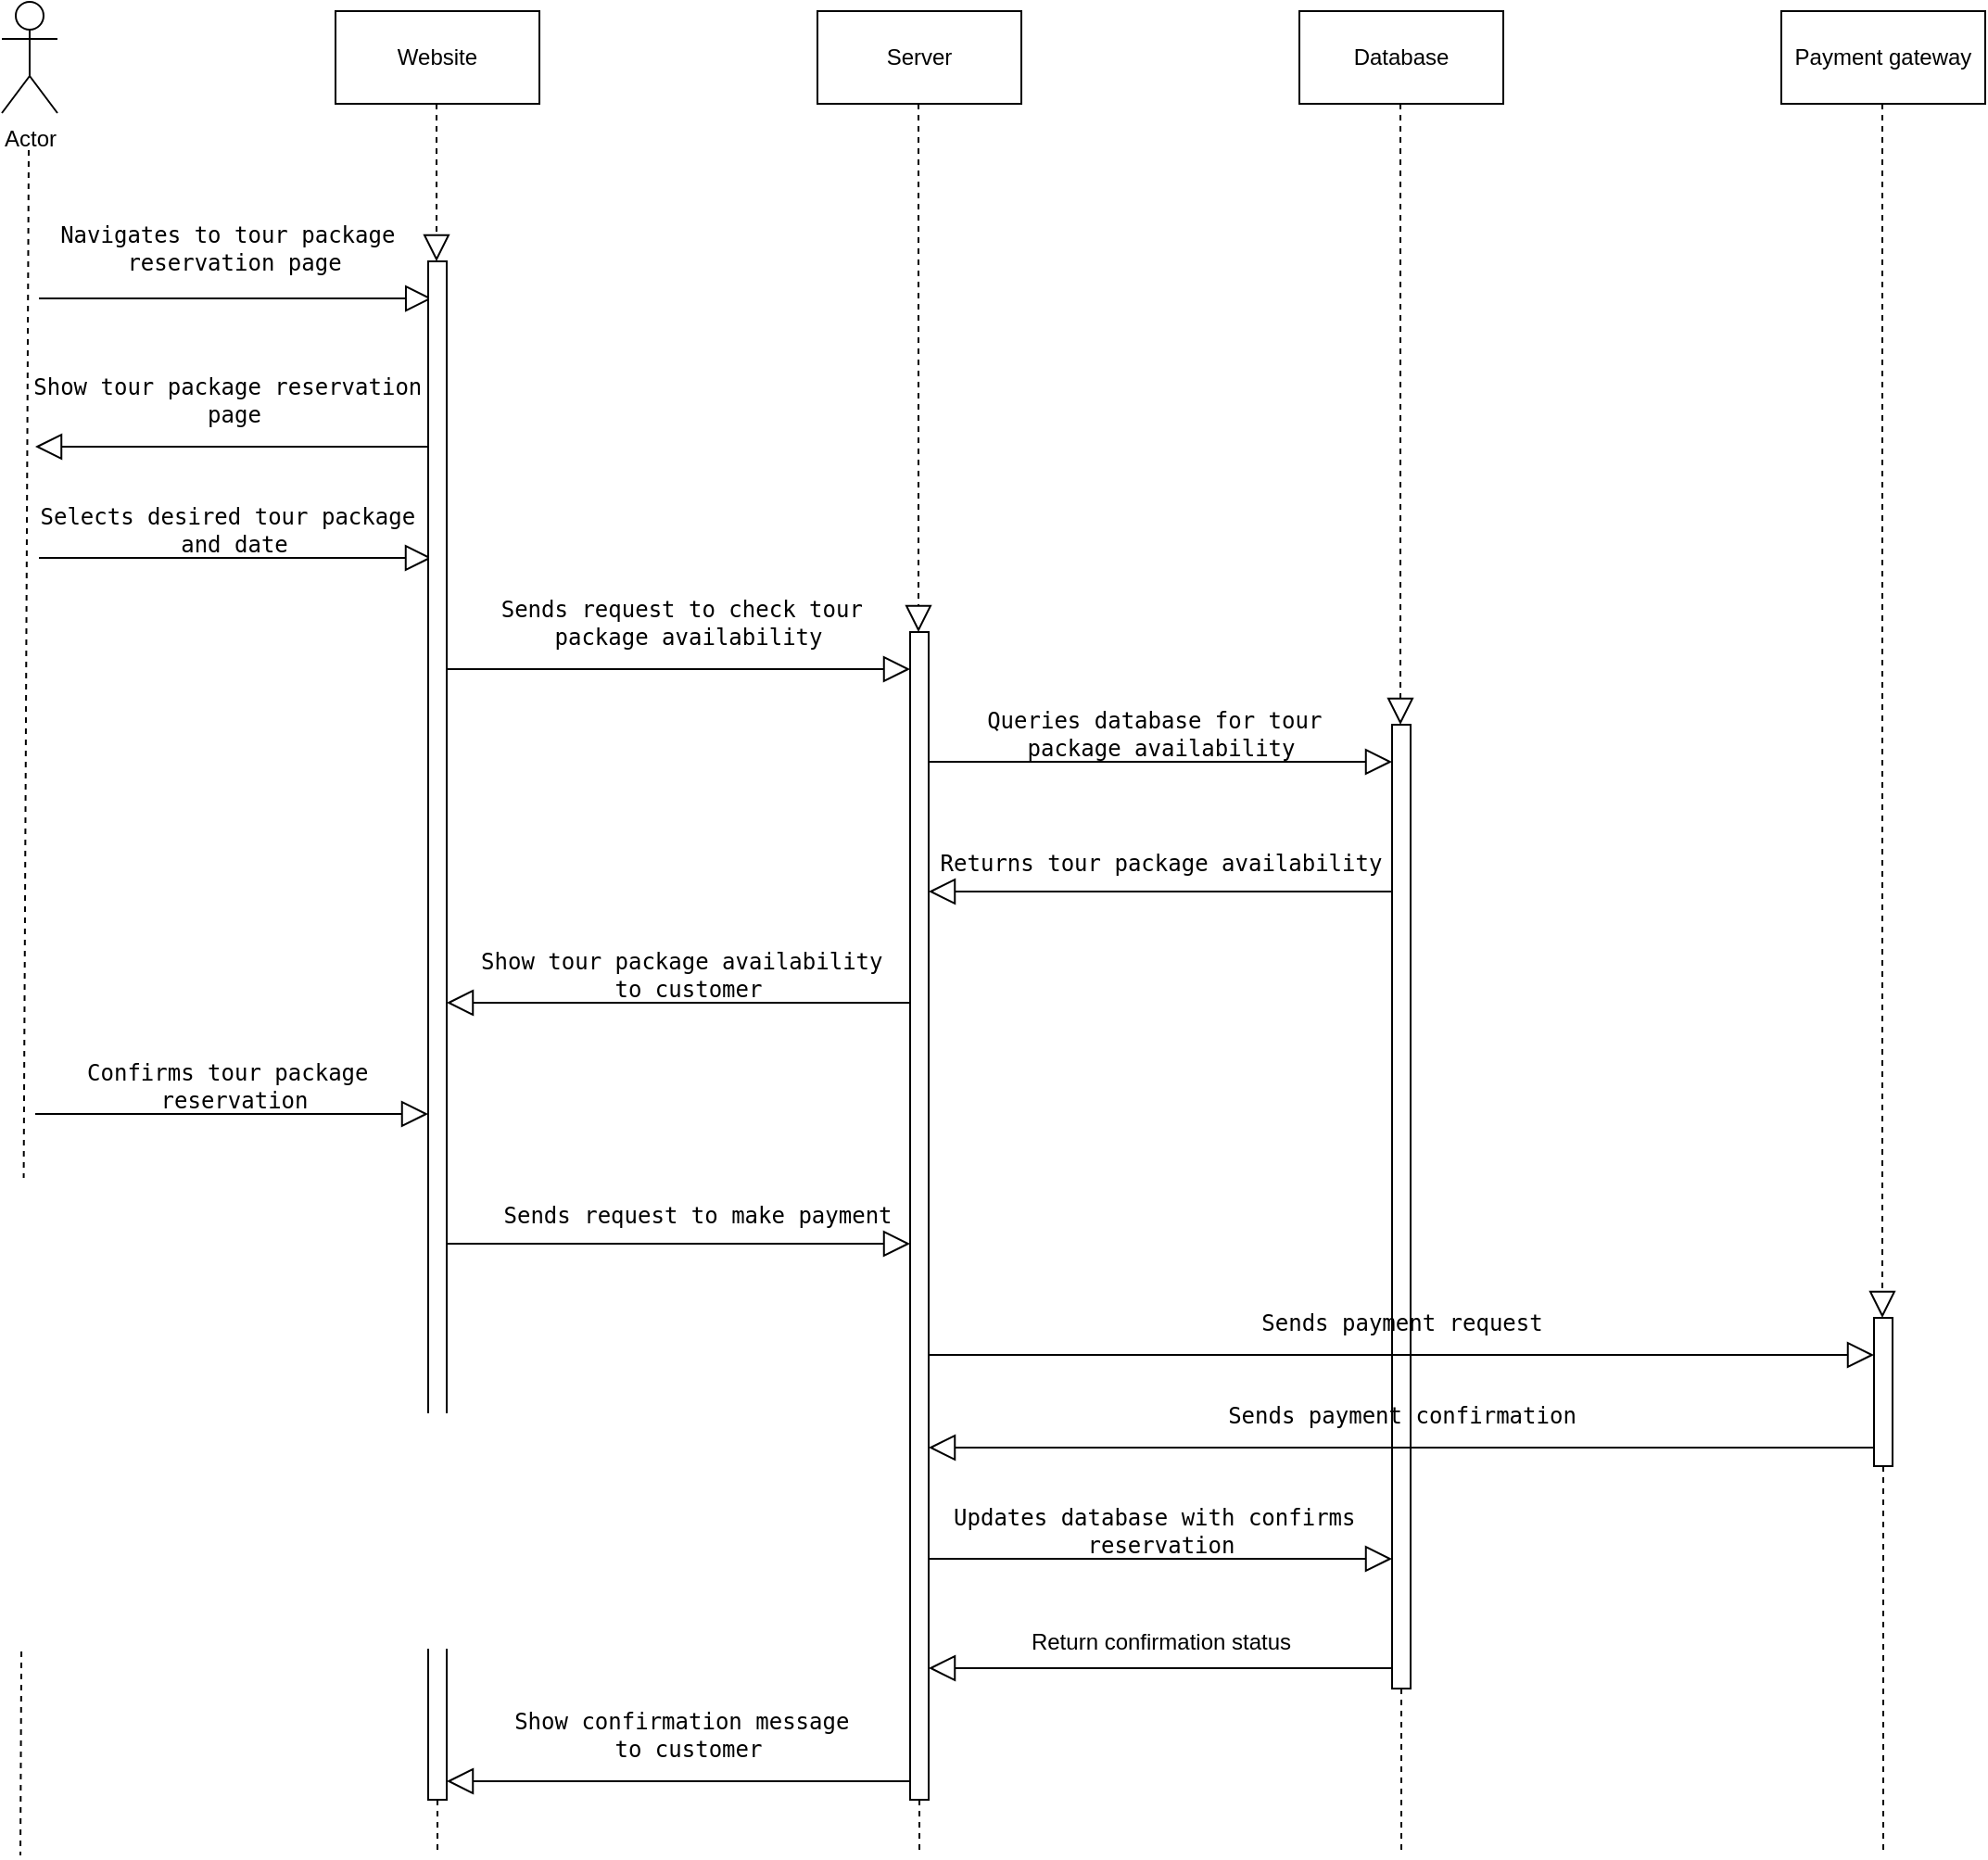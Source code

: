 <mxfile version="21.3.0" type="github">
  <diagram name="Page-1" id="-goPwTN756h73ukjILad">
    <mxGraphModel dx="954" dy="556" grid="1" gridSize="10" guides="1" tooltips="1" connect="1" arrows="1" fold="1" page="1" pageScale="1" pageWidth="1100" pageHeight="1700" math="0" shadow="0">
      <root>
        <mxCell id="0" />
        <mxCell id="1" parent="0" />
        <mxCell id="7k01nNC0SqOBBTKbioc5-2" value="Actor" style="shape=umlActor;verticalLabelPosition=bottom;verticalAlign=top;html=1;outlineConnect=0;" vertex="1" parent="1">
          <mxGeometry x="80" y="40" width="30" height="60" as="geometry" />
        </mxCell>
        <mxCell id="7k01nNC0SqOBBTKbioc5-3" value="Website" style="html=1;whiteSpace=wrap;" vertex="1" parent="1">
          <mxGeometry x="260" y="45" width="110" height="50" as="geometry" />
        </mxCell>
        <mxCell id="7k01nNC0SqOBBTKbioc5-4" value="Server" style="html=1;whiteSpace=wrap;" vertex="1" parent="1">
          <mxGeometry x="520" y="45" width="110" height="50" as="geometry" />
        </mxCell>
        <mxCell id="7k01nNC0SqOBBTKbioc5-5" value="Database" style="html=1;whiteSpace=wrap;" vertex="1" parent="1">
          <mxGeometry x="780" y="45" width="110" height="50" as="geometry" />
        </mxCell>
        <mxCell id="7k01nNC0SqOBBTKbioc5-6" value="Payment gateway" style="html=1;whiteSpace=wrap;" vertex="1" parent="1">
          <mxGeometry x="1040" y="45" width="110" height="50" as="geometry" />
        </mxCell>
        <mxCell id="7k01nNC0SqOBBTKbioc5-7" value="" style="endArrow=none;dashed=1;endFill=0;endSize=12;html=1;rounded=0;" edge="1" parent="1">
          <mxGeometry width="160" relative="1" as="geometry">
            <mxPoint x="94.5" y="120" as="sourcePoint" />
            <mxPoint x="90" y="1040" as="targetPoint" />
          </mxGeometry>
        </mxCell>
        <mxCell id="7k01nNC0SqOBBTKbioc5-8" value="" style="endArrow=none;dashed=1;endFill=0;endSize=12;html=1;rounded=0;" edge="1" parent="1" source="7k01nNC0SqOBBTKbioc5-44">
          <mxGeometry width="160" relative="1" as="geometry">
            <mxPoint x="314.5" y="95" as="sourcePoint" />
            <mxPoint x="315" y="1040" as="targetPoint" />
          </mxGeometry>
        </mxCell>
        <mxCell id="7k01nNC0SqOBBTKbioc5-9" value="" style="endArrow=none;dashed=1;endFill=0;endSize=12;html=1;rounded=0;" edge="1" parent="1" source="7k01nNC0SqOBBTKbioc5-46">
          <mxGeometry width="160" relative="1" as="geometry">
            <mxPoint x="574.5" y="95" as="sourcePoint" />
            <mxPoint x="575" y="1040" as="targetPoint" />
          </mxGeometry>
        </mxCell>
        <mxCell id="7k01nNC0SqOBBTKbioc5-10" value="" style="endArrow=none;dashed=1;endFill=0;endSize=12;html=1;rounded=0;" edge="1" parent="1" source="7k01nNC0SqOBBTKbioc5-48">
          <mxGeometry width="160" relative="1" as="geometry">
            <mxPoint x="834.5" y="95" as="sourcePoint" />
            <mxPoint x="835" y="1040" as="targetPoint" />
          </mxGeometry>
        </mxCell>
        <mxCell id="7k01nNC0SqOBBTKbioc5-11" value="" style="endArrow=none;dashed=1;endFill=0;endSize=12;html=1;rounded=0;" edge="1" parent="1" source="7k01nNC0SqOBBTKbioc5-50">
          <mxGeometry width="160" relative="1" as="geometry">
            <mxPoint x="1094.5" y="95" as="sourcePoint" />
            <mxPoint x="1095" y="1040" as="targetPoint" />
          </mxGeometry>
        </mxCell>
        <mxCell id="7k01nNC0SqOBBTKbioc5-12" value="&lt;pre&gt;&lt;code class=&quot;!whitespace-pre hljs language-rust&quot;&gt;Navigates to tour package &lt;br&gt;reservation page&lt;/code&gt;&lt;/pre&gt;" style="text;html=1;align=center;verticalAlign=middle;resizable=0;points=[];autosize=1;strokeColor=none;fillColor=none;" vertex="1" parent="1">
          <mxGeometry x="100" y="138" width="210" height="70" as="geometry" />
        </mxCell>
        <mxCell id="7k01nNC0SqOBBTKbioc5-13" value="&lt;pre&gt;&lt;code class=&quot;!whitespace-pre hljs language-rust&quot;&gt;Show tour package reservation &lt;br&gt;page&lt;/code&gt;&lt;/pre&gt;" style="text;html=1;align=center;verticalAlign=middle;resizable=0;points=[];autosize=1;strokeColor=none;fillColor=none;" vertex="1" parent="1">
          <mxGeometry x="90" y="220" width="230" height="70" as="geometry" />
        </mxCell>
        <mxCell id="7k01nNC0SqOBBTKbioc5-14" value="&lt;pre&gt;&lt;code class=&quot;!whitespace-pre hljs language-rust&quot;&gt;Selects desired tour package &lt;br&gt;and date&lt;/code&gt;&lt;/pre&gt;" style="text;html=1;align=center;verticalAlign=middle;resizable=0;points=[];autosize=1;strokeColor=none;fillColor=none;" vertex="1" parent="1">
          <mxGeometry x="90" y="290" width="230" height="70" as="geometry" />
        </mxCell>
        <mxCell id="7k01nNC0SqOBBTKbioc5-15" value="&lt;pre&gt;&lt;code class=&quot;!whitespace-pre hljs language-rust&quot;&gt;Sends request to check tour &lt;br&gt;package availability&lt;/code&gt;&lt;/pre&gt;" style="text;html=1;align=center;verticalAlign=middle;resizable=0;points=[];autosize=1;strokeColor=none;fillColor=none;" vertex="1" parent="1">
          <mxGeometry x="340" y="340" width="220" height="70" as="geometry" />
        </mxCell>
        <mxCell id="7k01nNC0SqOBBTKbioc5-16" value="&lt;pre&gt;&lt;code class=&quot;!whitespace-pre hljs language-rust&quot;&gt;Queries database for &lt;span class=&quot;hljs-title class_&quot;&gt;tour&lt;/span&gt; &lt;br&gt;package availability&lt;/code&gt;&lt;/pre&gt;" style="text;html=1;align=center;verticalAlign=middle;resizable=0;points=[];autosize=1;strokeColor=none;fillColor=none;" vertex="1" parent="1">
          <mxGeometry x="600" y="400" width="210" height="70" as="geometry" />
        </mxCell>
        <mxCell id="7k01nNC0SqOBBTKbioc5-17" value="&lt;pre&gt;&lt;code class=&quot;!whitespace-pre hljs language-rust&quot;&gt;Returns tour package availability&lt;/code&gt;&lt;/pre&gt;" style="text;html=1;align=center;verticalAlign=middle;resizable=0;points=[];autosize=1;strokeColor=none;fillColor=none;" vertex="1" parent="1">
          <mxGeometry x="580" y="480" width="250" height="50" as="geometry" />
        </mxCell>
        <mxCell id="7k01nNC0SqOBBTKbioc5-18" value="&lt;pre&gt;&lt;code class=&quot;!whitespace-pre hljs language-rust&quot;&gt;Show tour package availability &lt;br&gt;to customer&lt;/code&gt;&lt;/pre&gt;" style="text;html=1;align=center;verticalAlign=middle;resizable=0;points=[];autosize=1;strokeColor=none;fillColor=none;" vertex="1" parent="1">
          <mxGeometry x="330" y="530" width="240" height="70" as="geometry" />
        </mxCell>
        <mxCell id="7k01nNC0SqOBBTKbioc5-19" value="&lt;pre&gt;&lt;code class=&quot;!whitespace-pre hljs language-rust&quot;&gt;Confirms tour package &lt;br&gt;reservation&lt;/code&gt;&lt;/pre&gt;" style="text;html=1;align=center;verticalAlign=middle;resizable=0;points=[];autosize=1;strokeColor=none;fillColor=none;" vertex="1" parent="1">
          <mxGeometry x="115" y="590" width="180" height="70" as="geometry" />
        </mxCell>
        <mxCell id="7k01nNC0SqOBBTKbioc5-20" value="&lt;pre&gt;&lt;code class=&quot;!whitespace-pre hljs language-rust&quot;&gt;Sends request to make payment&lt;/code&gt;&lt;/pre&gt;" style="text;html=1;align=center;verticalAlign=middle;resizable=0;points=[];autosize=1;strokeColor=none;fillColor=none;" vertex="1" parent="1">
          <mxGeometry x="340" y="670" width="230" height="50" as="geometry" />
        </mxCell>
        <mxCell id="7k01nNC0SqOBBTKbioc5-23" value="&lt;pre&gt;&lt;code class=&quot;!whitespace-pre hljs language-rust&quot;&gt;Updates database with confirms &lt;br&gt;reservation&lt;/code&gt;&lt;/pre&gt;" style="text;html=1;align=center;verticalAlign=middle;resizable=0;points=[];autosize=1;strokeColor=none;fillColor=none;" vertex="1" parent="1">
          <mxGeometry x="585" y="830" width="240" height="70" as="geometry" />
        </mxCell>
        <mxCell id="7k01nNC0SqOBBTKbioc5-24" value="Return confirmation status" style="text;html=1;align=center;verticalAlign=middle;resizable=0;points=[];autosize=1;strokeColor=none;fillColor=none;" vertex="1" parent="1">
          <mxGeometry x="620" y="910" width="170" height="30" as="geometry" />
        </mxCell>
        <mxCell id="7k01nNC0SqOBBTKbioc5-25" value="&lt;pre&gt;&lt;code class=&quot;!whitespace-pre hljs language-rust&quot;&gt;Show confirmation message &lt;br&gt;to customer&lt;/code&gt;&lt;/pre&gt;" style="text;html=1;align=center;verticalAlign=middle;resizable=0;points=[];autosize=1;strokeColor=none;fillColor=none;" vertex="1" parent="1">
          <mxGeometry x="345" y="940" width="210" height="70" as="geometry" />
        </mxCell>
        <mxCell id="7k01nNC0SqOBBTKbioc5-30" value="" style="endArrow=block;endFill=0;endSize=12;html=1;rounded=0;entryX=1.01;entryY=0.886;entryDx=0;entryDy=0;entryPerimeter=0;" edge="1" parent="1" target="7k01nNC0SqOBBTKbioc5-12">
          <mxGeometry width="160" relative="1" as="geometry">
            <mxPoint x="100" y="200" as="sourcePoint" />
            <mxPoint x="260" y="200" as="targetPoint" />
          </mxGeometry>
        </mxCell>
        <mxCell id="7k01nNC0SqOBBTKbioc5-31" value="" style="endArrow=block;endFill=0;endSize=12;html=1;rounded=0;entryX=1.01;entryY=0.886;entryDx=0;entryDy=0;entryPerimeter=0;" edge="1" parent="1">
          <mxGeometry width="160" relative="1" as="geometry">
            <mxPoint x="310" y="280" as="sourcePoint" />
            <mxPoint x="98" y="280" as="targetPoint" />
          </mxGeometry>
        </mxCell>
        <mxCell id="7k01nNC0SqOBBTKbioc5-32" value="" style="endArrow=block;endFill=0;endSize=12;html=1;rounded=0;entryX=1.01;entryY=0.886;entryDx=0;entryDy=0;entryPerimeter=0;" edge="1" parent="1">
          <mxGeometry width="160" relative="1" as="geometry">
            <mxPoint x="100" y="340" as="sourcePoint" />
            <mxPoint x="312" y="340" as="targetPoint" />
          </mxGeometry>
        </mxCell>
        <mxCell id="7k01nNC0SqOBBTKbioc5-33" value="" style="endArrow=block;endFill=0;endSize=12;html=1;rounded=0;" edge="1" parent="1">
          <mxGeometry width="160" relative="1" as="geometry">
            <mxPoint x="320" y="400" as="sourcePoint" />
            <mxPoint x="570" y="400" as="targetPoint" />
          </mxGeometry>
        </mxCell>
        <mxCell id="7k01nNC0SqOBBTKbioc5-34" value="" style="endArrow=block;endFill=0;endSize=12;html=1;rounded=0;" edge="1" parent="1">
          <mxGeometry width="160" relative="1" as="geometry">
            <mxPoint x="570" y="580" as="sourcePoint" />
            <mxPoint x="320" y="580" as="targetPoint" />
          </mxGeometry>
        </mxCell>
        <mxCell id="7k01nNC0SqOBBTKbioc5-35" value="" style="endArrow=block;endFill=0;endSize=12;html=1;rounded=0;" edge="1" parent="1">
          <mxGeometry width="160" relative="1" as="geometry">
            <mxPoint x="320" y="710" as="sourcePoint" />
            <mxPoint x="570" y="710" as="targetPoint" />
          </mxGeometry>
        </mxCell>
        <mxCell id="7k01nNC0SqOBBTKbioc5-36" value="" style="endArrow=block;endFill=0;endSize=12;html=1;rounded=0;entryX=1.01;entryY=0.886;entryDx=0;entryDy=0;entryPerimeter=0;" edge="1" parent="1">
          <mxGeometry width="160" relative="1" as="geometry">
            <mxPoint x="98" y="640" as="sourcePoint" />
            <mxPoint x="310" y="640" as="targetPoint" />
          </mxGeometry>
        </mxCell>
        <mxCell id="7k01nNC0SqOBBTKbioc5-37" value="" style="endArrow=block;endFill=0;endSize=12;html=1;rounded=0;" edge="1" parent="1">
          <mxGeometry width="160" relative="1" as="geometry">
            <mxPoint x="570" y="1000" as="sourcePoint" />
            <mxPoint x="320" y="1000" as="targetPoint" />
          </mxGeometry>
        </mxCell>
        <mxCell id="7k01nNC0SqOBBTKbioc5-38" value="" style="endArrow=block;endFill=0;endSize=12;html=1;rounded=0;" edge="1" parent="1">
          <mxGeometry width="160" relative="1" as="geometry">
            <mxPoint x="580" y="450" as="sourcePoint" />
            <mxPoint x="830" y="450" as="targetPoint" />
          </mxGeometry>
        </mxCell>
        <mxCell id="7k01nNC0SqOBBTKbioc5-39" value="" style="endArrow=block;endFill=0;endSize=12;html=1;rounded=0;" edge="1" parent="1">
          <mxGeometry width="160" relative="1" as="geometry">
            <mxPoint x="830" y="520" as="sourcePoint" />
            <mxPoint x="580" y="520" as="targetPoint" />
          </mxGeometry>
        </mxCell>
        <mxCell id="7k01nNC0SqOBBTKbioc5-40" value="" style="endArrow=block;endFill=0;endSize=12;html=1;rounded=0;" edge="1" parent="1">
          <mxGeometry width="160" relative="1" as="geometry">
            <mxPoint x="830" y="939" as="sourcePoint" />
            <mxPoint x="580" y="939" as="targetPoint" />
          </mxGeometry>
        </mxCell>
        <mxCell id="7k01nNC0SqOBBTKbioc5-41" value="" style="endArrow=block;endFill=0;endSize=12;html=1;rounded=0;" edge="1" parent="1">
          <mxGeometry width="160" relative="1" as="geometry">
            <mxPoint x="580" y="880" as="sourcePoint" />
            <mxPoint x="830" y="880" as="targetPoint" />
          </mxGeometry>
        </mxCell>
        <mxCell id="7k01nNC0SqOBBTKbioc5-45" value="" style="endArrow=block;dashed=1;endFill=0;endSize=12;html=1;rounded=0;" edge="1" parent="1" target="7k01nNC0SqOBBTKbioc5-44">
          <mxGeometry width="160" relative="1" as="geometry">
            <mxPoint x="314.5" y="95" as="sourcePoint" />
            <mxPoint x="315" y="1040" as="targetPoint" />
          </mxGeometry>
        </mxCell>
        <mxCell id="7k01nNC0SqOBBTKbioc5-44" value="" style="html=1;points=[];perimeter=orthogonalPerimeter;outlineConnect=0;targetShapes=umlLifeline;portConstraint=eastwest;newEdgeStyle={&quot;edgeStyle&quot;:&quot;elbowEdgeStyle&quot;,&quot;elbow&quot;:&quot;vertical&quot;,&quot;curved&quot;:0,&quot;rounded&quot;:0};" vertex="1" parent="1">
          <mxGeometry x="310" y="180" width="10" height="830" as="geometry" />
        </mxCell>
        <mxCell id="7k01nNC0SqOBBTKbioc5-47" value="" style="endArrow=block;dashed=1;endFill=0;endSize=12;html=1;rounded=0;" edge="1" parent="1" target="7k01nNC0SqOBBTKbioc5-46">
          <mxGeometry width="160" relative="1" as="geometry">
            <mxPoint x="574.5" y="95" as="sourcePoint" />
            <mxPoint x="575" y="1040" as="targetPoint" />
          </mxGeometry>
        </mxCell>
        <mxCell id="7k01nNC0SqOBBTKbioc5-46" value="" style="html=1;points=[];perimeter=orthogonalPerimeter;outlineConnect=0;targetShapes=umlLifeline;portConstraint=eastwest;newEdgeStyle={&quot;edgeStyle&quot;:&quot;elbowEdgeStyle&quot;,&quot;elbow&quot;:&quot;vertical&quot;,&quot;curved&quot;:0,&quot;rounded&quot;:0};" vertex="1" parent="1">
          <mxGeometry x="570" y="380" width="10" height="630" as="geometry" />
        </mxCell>
        <mxCell id="7k01nNC0SqOBBTKbioc5-49" value="" style="endArrow=block;dashed=1;endFill=0;endSize=12;html=1;rounded=0;" edge="1" parent="1" target="7k01nNC0SqOBBTKbioc5-48">
          <mxGeometry width="160" relative="1" as="geometry">
            <mxPoint x="834.5" y="95" as="sourcePoint" />
            <mxPoint x="835" y="1040" as="targetPoint" />
          </mxGeometry>
        </mxCell>
        <mxCell id="7k01nNC0SqOBBTKbioc5-48" value="" style="html=1;points=[];perimeter=orthogonalPerimeter;outlineConnect=0;targetShapes=umlLifeline;portConstraint=eastwest;newEdgeStyle={&quot;edgeStyle&quot;:&quot;elbowEdgeStyle&quot;,&quot;elbow&quot;:&quot;vertical&quot;,&quot;curved&quot;:0,&quot;rounded&quot;:0};" vertex="1" parent="1">
          <mxGeometry x="830" y="430" width="10" height="520" as="geometry" />
        </mxCell>
        <mxCell id="7k01nNC0SqOBBTKbioc5-51" value="" style="endArrow=block;dashed=1;endFill=0;endSize=12;html=1;rounded=0;" edge="1" parent="1" target="7k01nNC0SqOBBTKbioc5-50">
          <mxGeometry width="160" relative="1" as="geometry">
            <mxPoint x="1094.5" y="95" as="sourcePoint" />
            <mxPoint x="1095" y="1040" as="targetPoint" />
          </mxGeometry>
        </mxCell>
        <mxCell id="7k01nNC0SqOBBTKbioc5-50" value="" style="html=1;points=[];perimeter=orthogonalPerimeter;outlineConnect=0;targetShapes=umlLifeline;portConstraint=eastwest;newEdgeStyle={&quot;edgeStyle&quot;:&quot;elbowEdgeStyle&quot;,&quot;elbow&quot;:&quot;vertical&quot;,&quot;curved&quot;:0,&quot;rounded&quot;:0};" vertex="1" parent="1">
          <mxGeometry x="1090" y="750" width="10" height="80" as="geometry" />
        </mxCell>
        <mxCell id="7k01nNC0SqOBBTKbioc5-43" value="" style="endArrow=block;endFill=0;endSize=12;html=1;rounded=0;" edge="1" parent="1">
          <mxGeometry width="160" relative="1" as="geometry">
            <mxPoint x="1090" y="820" as="sourcePoint" />
            <mxPoint x="580" y="820" as="targetPoint" />
          </mxGeometry>
        </mxCell>
        <mxCell id="7k01nNC0SqOBBTKbioc5-42" value="" style="endArrow=block;endFill=0;endSize=12;html=1;rounded=0;" edge="1" parent="1">
          <mxGeometry width="160" relative="1" as="geometry">
            <mxPoint x="580" y="770" as="sourcePoint" />
            <mxPoint x="1090" y="770" as="targetPoint" />
          </mxGeometry>
        </mxCell>
        <mxCell id="7k01nNC0SqOBBTKbioc5-21" value="&lt;pre&gt;&lt;code class=&quot;!whitespace-pre hljs language-rust&quot;&gt;Sends payment request&lt;/code&gt;&lt;/pre&gt;" style="text;html=1;align=center;verticalAlign=middle;resizable=0;points=[];autosize=1;strokeColor=none;fillColor=none;" vertex="1" parent="1">
          <mxGeometry x="750" y="728" width="170" height="50" as="geometry" />
        </mxCell>
        <mxCell id="7k01nNC0SqOBBTKbioc5-22" value="&lt;pre&gt;&lt;code class=&quot;!whitespace-pre hljs language-rust&quot;&gt;Sends payment confirmation&lt;/code&gt;&lt;/pre&gt;" style="text;html=1;align=center;verticalAlign=middle;resizable=0;points=[];autosize=1;strokeColor=none;fillColor=none;" vertex="1" parent="1">
          <mxGeometry x="730" y="778" width="210" height="50" as="geometry" />
        </mxCell>
      </root>
    </mxGraphModel>
  </diagram>
</mxfile>
